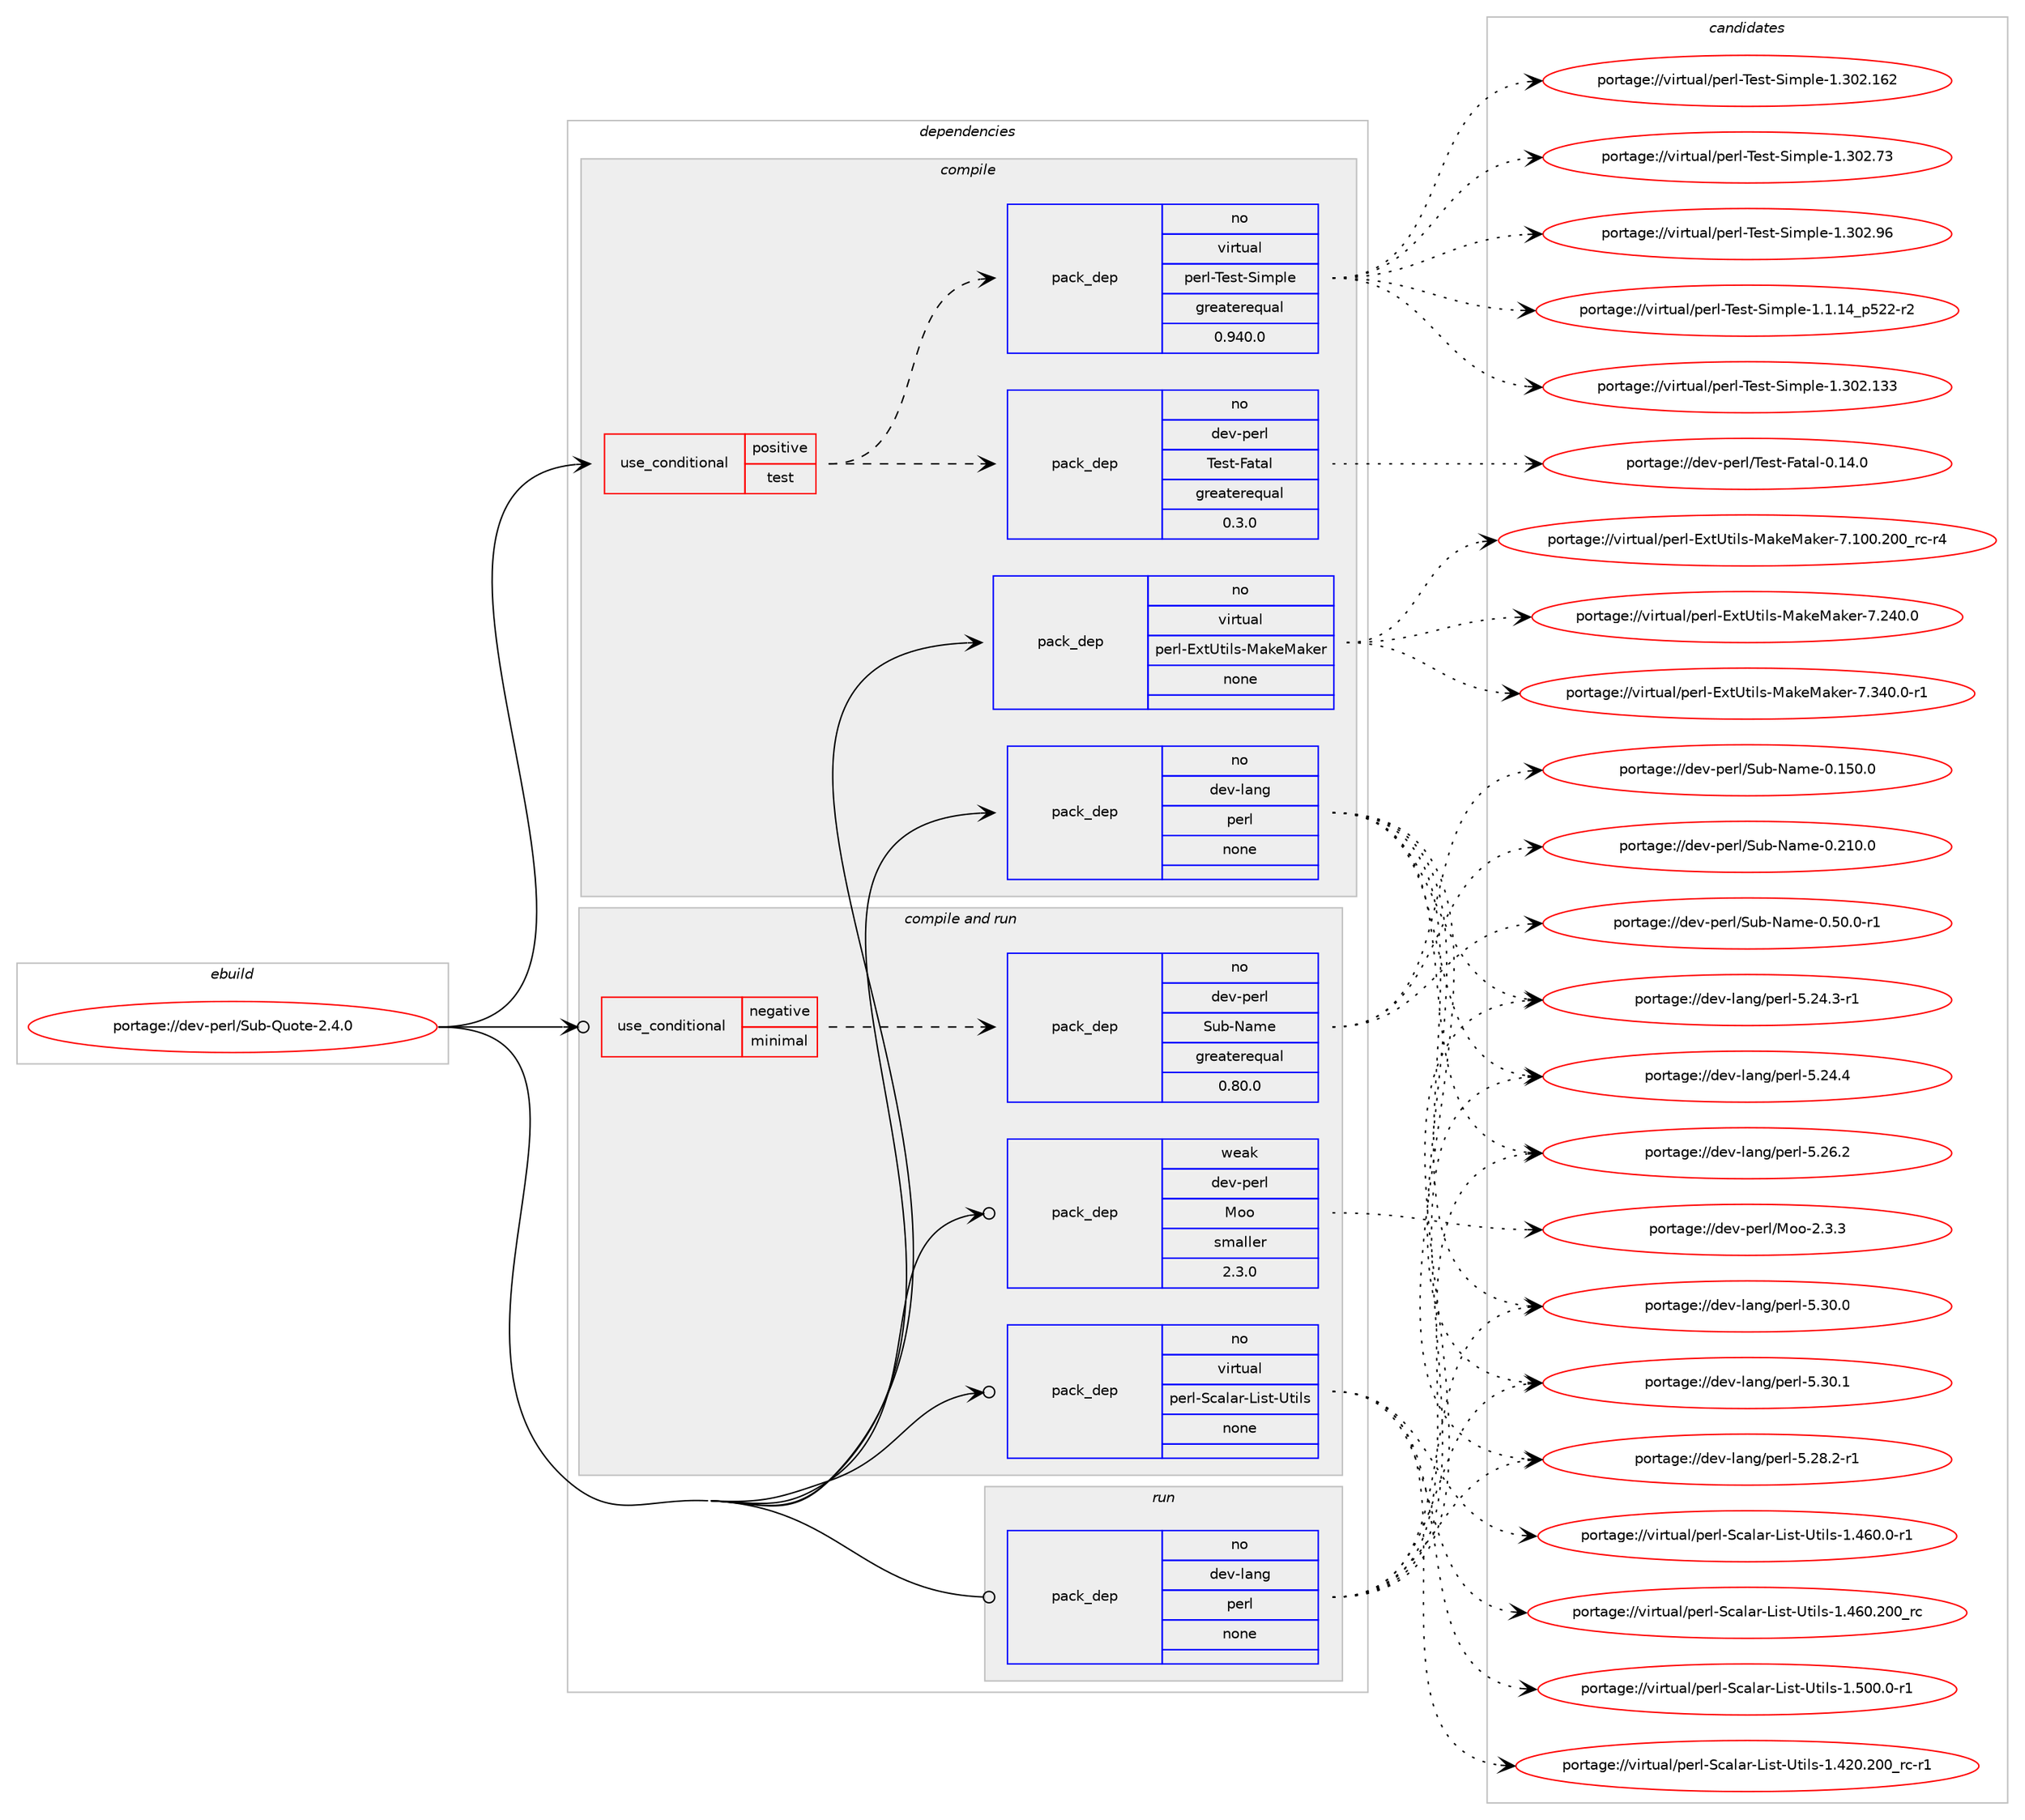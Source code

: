 digraph prolog {

# *************
# Graph options
# *************

newrank=true;
concentrate=true;
compound=true;
graph [rankdir=LR,fontname=Helvetica,fontsize=10,ranksep=1.5];#, ranksep=2.5, nodesep=0.2];
edge  [arrowhead=vee];
node  [fontname=Helvetica,fontsize=10];

# **********
# The ebuild
# **********

subgraph cluster_leftcol {
color=gray;
rank=same;
label=<<i>ebuild</i>>;
id [label="portage://dev-perl/Sub-Quote-2.4.0", color=red, width=4, href="../dev-perl/Sub-Quote-2.4.0.svg"];
}

# ****************
# The dependencies
# ****************

subgraph cluster_midcol {
color=gray;
label=<<i>dependencies</i>>;
subgraph cluster_compile {
fillcolor="#eeeeee";
style=filled;
label=<<i>compile</i>>;
subgraph cond23634 {
dependency120652 [label=<<TABLE BORDER="0" CELLBORDER="1" CELLSPACING="0" CELLPADDING="4"><TR><TD ROWSPAN="3" CELLPADDING="10">use_conditional</TD></TR><TR><TD>positive</TD></TR><TR><TD>test</TD></TR></TABLE>>, shape=none, color=red];
subgraph pack93824 {
dependency120653 [label=<<TABLE BORDER="0" CELLBORDER="1" CELLSPACING="0" CELLPADDING="4" WIDTH="220"><TR><TD ROWSPAN="6" CELLPADDING="30">pack_dep</TD></TR><TR><TD WIDTH="110">no</TD></TR><TR><TD>dev-perl</TD></TR><TR><TD>Test-Fatal</TD></TR><TR><TD>greaterequal</TD></TR><TR><TD>0.3.0</TD></TR></TABLE>>, shape=none, color=blue];
}
dependency120652:e -> dependency120653:w [weight=20,style="dashed",arrowhead="vee"];
subgraph pack93825 {
dependency120654 [label=<<TABLE BORDER="0" CELLBORDER="1" CELLSPACING="0" CELLPADDING="4" WIDTH="220"><TR><TD ROWSPAN="6" CELLPADDING="30">pack_dep</TD></TR><TR><TD WIDTH="110">no</TD></TR><TR><TD>virtual</TD></TR><TR><TD>perl-Test-Simple</TD></TR><TR><TD>greaterequal</TD></TR><TR><TD>0.940.0</TD></TR></TABLE>>, shape=none, color=blue];
}
dependency120652:e -> dependency120654:w [weight=20,style="dashed",arrowhead="vee"];
}
id:e -> dependency120652:w [weight=20,style="solid",arrowhead="vee"];
subgraph pack93826 {
dependency120655 [label=<<TABLE BORDER="0" CELLBORDER="1" CELLSPACING="0" CELLPADDING="4" WIDTH="220"><TR><TD ROWSPAN="6" CELLPADDING="30">pack_dep</TD></TR><TR><TD WIDTH="110">no</TD></TR><TR><TD>dev-lang</TD></TR><TR><TD>perl</TD></TR><TR><TD>none</TD></TR><TR><TD></TD></TR></TABLE>>, shape=none, color=blue];
}
id:e -> dependency120655:w [weight=20,style="solid",arrowhead="vee"];
subgraph pack93827 {
dependency120656 [label=<<TABLE BORDER="0" CELLBORDER="1" CELLSPACING="0" CELLPADDING="4" WIDTH="220"><TR><TD ROWSPAN="6" CELLPADDING="30">pack_dep</TD></TR><TR><TD WIDTH="110">no</TD></TR><TR><TD>virtual</TD></TR><TR><TD>perl-ExtUtils-MakeMaker</TD></TR><TR><TD>none</TD></TR><TR><TD></TD></TR></TABLE>>, shape=none, color=blue];
}
id:e -> dependency120656:w [weight=20,style="solid",arrowhead="vee"];
}
subgraph cluster_compileandrun {
fillcolor="#eeeeee";
style=filled;
label=<<i>compile and run</i>>;
subgraph cond23635 {
dependency120657 [label=<<TABLE BORDER="0" CELLBORDER="1" CELLSPACING="0" CELLPADDING="4"><TR><TD ROWSPAN="3" CELLPADDING="10">use_conditional</TD></TR><TR><TD>negative</TD></TR><TR><TD>minimal</TD></TR></TABLE>>, shape=none, color=red];
subgraph pack93828 {
dependency120658 [label=<<TABLE BORDER="0" CELLBORDER="1" CELLSPACING="0" CELLPADDING="4" WIDTH="220"><TR><TD ROWSPAN="6" CELLPADDING="30">pack_dep</TD></TR><TR><TD WIDTH="110">no</TD></TR><TR><TD>dev-perl</TD></TR><TR><TD>Sub-Name</TD></TR><TR><TD>greaterequal</TD></TR><TR><TD>0.80.0</TD></TR></TABLE>>, shape=none, color=blue];
}
dependency120657:e -> dependency120658:w [weight=20,style="dashed",arrowhead="vee"];
}
id:e -> dependency120657:w [weight=20,style="solid",arrowhead="odotvee"];
subgraph pack93829 {
dependency120659 [label=<<TABLE BORDER="0" CELLBORDER="1" CELLSPACING="0" CELLPADDING="4" WIDTH="220"><TR><TD ROWSPAN="6" CELLPADDING="30">pack_dep</TD></TR><TR><TD WIDTH="110">no</TD></TR><TR><TD>virtual</TD></TR><TR><TD>perl-Scalar-List-Utils</TD></TR><TR><TD>none</TD></TR><TR><TD></TD></TR></TABLE>>, shape=none, color=blue];
}
id:e -> dependency120659:w [weight=20,style="solid",arrowhead="odotvee"];
subgraph pack93830 {
dependency120660 [label=<<TABLE BORDER="0" CELLBORDER="1" CELLSPACING="0" CELLPADDING="4" WIDTH="220"><TR><TD ROWSPAN="6" CELLPADDING="30">pack_dep</TD></TR><TR><TD WIDTH="110">weak</TD></TR><TR><TD>dev-perl</TD></TR><TR><TD>Moo</TD></TR><TR><TD>smaller</TD></TR><TR><TD>2.3.0</TD></TR></TABLE>>, shape=none, color=blue];
}
id:e -> dependency120660:w [weight=20,style="solid",arrowhead="odotvee"];
}
subgraph cluster_run {
fillcolor="#eeeeee";
style=filled;
label=<<i>run</i>>;
subgraph pack93831 {
dependency120661 [label=<<TABLE BORDER="0" CELLBORDER="1" CELLSPACING="0" CELLPADDING="4" WIDTH="220"><TR><TD ROWSPAN="6" CELLPADDING="30">pack_dep</TD></TR><TR><TD WIDTH="110">no</TD></TR><TR><TD>dev-lang</TD></TR><TR><TD>perl</TD></TR><TR><TD>none</TD></TR><TR><TD></TD></TR></TABLE>>, shape=none, color=blue];
}
id:e -> dependency120661:w [weight=20,style="solid",arrowhead="odot"];
}
}

# **************
# The candidates
# **************

subgraph cluster_choices {
rank=same;
color=gray;
label=<<i>candidates</i>>;

subgraph choice93824 {
color=black;
nodesep=1;
choiceportage1001011184511210111410847841011151164570971169710845484649524648 [label="portage://dev-perl/Test-Fatal-0.14.0", color=red, width=4,href="../dev-perl/Test-Fatal-0.14.0.svg"];
dependency120653:e -> choiceportage1001011184511210111410847841011151164570971169710845484649524648:w [style=dotted,weight="100"];
}
subgraph choice93825 {
color=black;
nodesep=1;
choiceportage11810511411611797108471121011141084584101115116458310510911210810145494649464952951125350504511450 [label="portage://virtual/perl-Test-Simple-1.1.14_p522-r2", color=red, width=4,href="../virtual/perl-Test-Simple-1.1.14_p522-r2.svg"];
choiceportage11810511411611797108471121011141084584101115116458310510911210810145494651485046495151 [label="portage://virtual/perl-Test-Simple-1.302.133", color=red, width=4,href="../virtual/perl-Test-Simple-1.302.133.svg"];
choiceportage11810511411611797108471121011141084584101115116458310510911210810145494651485046495450 [label="portage://virtual/perl-Test-Simple-1.302.162", color=red, width=4,href="../virtual/perl-Test-Simple-1.302.162.svg"];
choiceportage118105114116117971084711210111410845841011151164583105109112108101454946514850465551 [label="portage://virtual/perl-Test-Simple-1.302.73", color=red, width=4,href="../virtual/perl-Test-Simple-1.302.73.svg"];
choiceportage118105114116117971084711210111410845841011151164583105109112108101454946514850465754 [label="portage://virtual/perl-Test-Simple-1.302.96", color=red, width=4,href="../virtual/perl-Test-Simple-1.302.96.svg"];
dependency120654:e -> choiceportage11810511411611797108471121011141084584101115116458310510911210810145494649464952951125350504511450:w [style=dotted,weight="100"];
dependency120654:e -> choiceportage11810511411611797108471121011141084584101115116458310510911210810145494651485046495151:w [style=dotted,weight="100"];
dependency120654:e -> choiceportage11810511411611797108471121011141084584101115116458310510911210810145494651485046495450:w [style=dotted,weight="100"];
dependency120654:e -> choiceportage118105114116117971084711210111410845841011151164583105109112108101454946514850465551:w [style=dotted,weight="100"];
dependency120654:e -> choiceportage118105114116117971084711210111410845841011151164583105109112108101454946514850465754:w [style=dotted,weight="100"];
}
subgraph choice93826 {
color=black;
nodesep=1;
choiceportage100101118451089711010347112101114108455346505246514511449 [label="portage://dev-lang/perl-5.24.3-r1", color=red, width=4,href="../dev-lang/perl-5.24.3-r1.svg"];
choiceportage10010111845108971101034711210111410845534650524652 [label="portage://dev-lang/perl-5.24.4", color=red, width=4,href="../dev-lang/perl-5.24.4.svg"];
choiceportage10010111845108971101034711210111410845534650544650 [label="portage://dev-lang/perl-5.26.2", color=red, width=4,href="../dev-lang/perl-5.26.2.svg"];
choiceportage100101118451089711010347112101114108455346505646504511449 [label="portage://dev-lang/perl-5.28.2-r1", color=red, width=4,href="../dev-lang/perl-5.28.2-r1.svg"];
choiceportage10010111845108971101034711210111410845534651484648 [label="portage://dev-lang/perl-5.30.0", color=red, width=4,href="../dev-lang/perl-5.30.0.svg"];
choiceportage10010111845108971101034711210111410845534651484649 [label="portage://dev-lang/perl-5.30.1", color=red, width=4,href="../dev-lang/perl-5.30.1.svg"];
dependency120655:e -> choiceportage100101118451089711010347112101114108455346505246514511449:w [style=dotted,weight="100"];
dependency120655:e -> choiceportage10010111845108971101034711210111410845534650524652:w [style=dotted,weight="100"];
dependency120655:e -> choiceportage10010111845108971101034711210111410845534650544650:w [style=dotted,weight="100"];
dependency120655:e -> choiceportage100101118451089711010347112101114108455346505646504511449:w [style=dotted,weight="100"];
dependency120655:e -> choiceportage10010111845108971101034711210111410845534651484648:w [style=dotted,weight="100"];
dependency120655:e -> choiceportage10010111845108971101034711210111410845534651484649:w [style=dotted,weight="100"];
}
subgraph choice93827 {
color=black;
nodesep=1;
choiceportage118105114116117971084711210111410845691201168511610510811545779710710177971071011144555464948484650484895114994511452 [label="portage://virtual/perl-ExtUtils-MakeMaker-7.100.200_rc-r4", color=red, width=4,href="../virtual/perl-ExtUtils-MakeMaker-7.100.200_rc-r4.svg"];
choiceportage118105114116117971084711210111410845691201168511610510811545779710710177971071011144555465052484648 [label="portage://virtual/perl-ExtUtils-MakeMaker-7.240.0", color=red, width=4,href="../virtual/perl-ExtUtils-MakeMaker-7.240.0.svg"];
choiceportage1181051141161179710847112101114108456912011685116105108115457797107101779710710111445554651524846484511449 [label="portage://virtual/perl-ExtUtils-MakeMaker-7.340.0-r1", color=red, width=4,href="../virtual/perl-ExtUtils-MakeMaker-7.340.0-r1.svg"];
dependency120656:e -> choiceportage118105114116117971084711210111410845691201168511610510811545779710710177971071011144555464948484650484895114994511452:w [style=dotted,weight="100"];
dependency120656:e -> choiceportage118105114116117971084711210111410845691201168511610510811545779710710177971071011144555465052484648:w [style=dotted,weight="100"];
dependency120656:e -> choiceportage1181051141161179710847112101114108456912011685116105108115457797107101779710710111445554651524846484511449:w [style=dotted,weight="100"];
}
subgraph choice93828 {
color=black;
nodesep=1;
choiceportage100101118451121011141084783117984578971091014548464953484648 [label="portage://dev-perl/Sub-Name-0.150.0", color=red, width=4,href="../dev-perl/Sub-Name-0.150.0.svg"];
choiceportage100101118451121011141084783117984578971091014548465049484648 [label="portage://dev-perl/Sub-Name-0.210.0", color=red, width=4,href="../dev-perl/Sub-Name-0.210.0.svg"];
choiceportage10010111845112101114108478311798457897109101454846534846484511449 [label="portage://dev-perl/Sub-Name-0.50.0-r1", color=red, width=4,href="../dev-perl/Sub-Name-0.50.0-r1.svg"];
dependency120658:e -> choiceportage100101118451121011141084783117984578971091014548464953484648:w [style=dotted,weight="100"];
dependency120658:e -> choiceportage100101118451121011141084783117984578971091014548465049484648:w [style=dotted,weight="100"];
dependency120658:e -> choiceportage10010111845112101114108478311798457897109101454846534846484511449:w [style=dotted,weight="100"];
}
subgraph choice93829 {
color=black;
nodesep=1;
choiceportage11810511411611797108471121011141084583999710897114457610511511645851161051081154549465250484650484895114994511449 [label="portage://virtual/perl-Scalar-List-Utils-1.420.200_rc-r1", color=red, width=4,href="../virtual/perl-Scalar-List-Utils-1.420.200_rc-r1.svg"];
choiceportage118105114116117971084711210111410845839997108971144576105115116458511610510811545494652544846484511449 [label="portage://virtual/perl-Scalar-List-Utils-1.460.0-r1", color=red, width=4,href="../virtual/perl-Scalar-List-Utils-1.460.0-r1.svg"];
choiceportage1181051141161179710847112101114108458399971089711445761051151164585116105108115454946525448465048489511499 [label="portage://virtual/perl-Scalar-List-Utils-1.460.200_rc", color=red, width=4,href="../virtual/perl-Scalar-List-Utils-1.460.200_rc.svg"];
choiceportage118105114116117971084711210111410845839997108971144576105115116458511610510811545494653484846484511449 [label="portage://virtual/perl-Scalar-List-Utils-1.500.0-r1", color=red, width=4,href="../virtual/perl-Scalar-List-Utils-1.500.0-r1.svg"];
dependency120659:e -> choiceportage11810511411611797108471121011141084583999710897114457610511511645851161051081154549465250484650484895114994511449:w [style=dotted,weight="100"];
dependency120659:e -> choiceportage118105114116117971084711210111410845839997108971144576105115116458511610510811545494652544846484511449:w [style=dotted,weight="100"];
dependency120659:e -> choiceportage1181051141161179710847112101114108458399971089711445761051151164585116105108115454946525448465048489511499:w [style=dotted,weight="100"];
dependency120659:e -> choiceportage118105114116117971084711210111410845839997108971144576105115116458511610510811545494653484846484511449:w [style=dotted,weight="100"];
}
subgraph choice93830 {
color=black;
nodesep=1;
choiceportage100101118451121011141084777111111455046514651 [label="portage://dev-perl/Moo-2.3.3", color=red, width=4,href="../dev-perl/Moo-2.3.3.svg"];
dependency120660:e -> choiceportage100101118451121011141084777111111455046514651:w [style=dotted,weight="100"];
}
subgraph choice93831 {
color=black;
nodesep=1;
choiceportage100101118451089711010347112101114108455346505246514511449 [label="portage://dev-lang/perl-5.24.3-r1", color=red, width=4,href="../dev-lang/perl-5.24.3-r1.svg"];
choiceportage10010111845108971101034711210111410845534650524652 [label="portage://dev-lang/perl-5.24.4", color=red, width=4,href="../dev-lang/perl-5.24.4.svg"];
choiceportage10010111845108971101034711210111410845534650544650 [label="portage://dev-lang/perl-5.26.2", color=red, width=4,href="../dev-lang/perl-5.26.2.svg"];
choiceportage100101118451089711010347112101114108455346505646504511449 [label="portage://dev-lang/perl-5.28.2-r1", color=red, width=4,href="../dev-lang/perl-5.28.2-r1.svg"];
choiceportage10010111845108971101034711210111410845534651484648 [label="portage://dev-lang/perl-5.30.0", color=red, width=4,href="../dev-lang/perl-5.30.0.svg"];
choiceportage10010111845108971101034711210111410845534651484649 [label="portage://dev-lang/perl-5.30.1", color=red, width=4,href="../dev-lang/perl-5.30.1.svg"];
dependency120661:e -> choiceportage100101118451089711010347112101114108455346505246514511449:w [style=dotted,weight="100"];
dependency120661:e -> choiceportage10010111845108971101034711210111410845534650524652:w [style=dotted,weight="100"];
dependency120661:e -> choiceportage10010111845108971101034711210111410845534650544650:w [style=dotted,weight="100"];
dependency120661:e -> choiceportage100101118451089711010347112101114108455346505646504511449:w [style=dotted,weight="100"];
dependency120661:e -> choiceportage10010111845108971101034711210111410845534651484648:w [style=dotted,weight="100"];
dependency120661:e -> choiceportage10010111845108971101034711210111410845534651484649:w [style=dotted,weight="100"];
}
}

}
